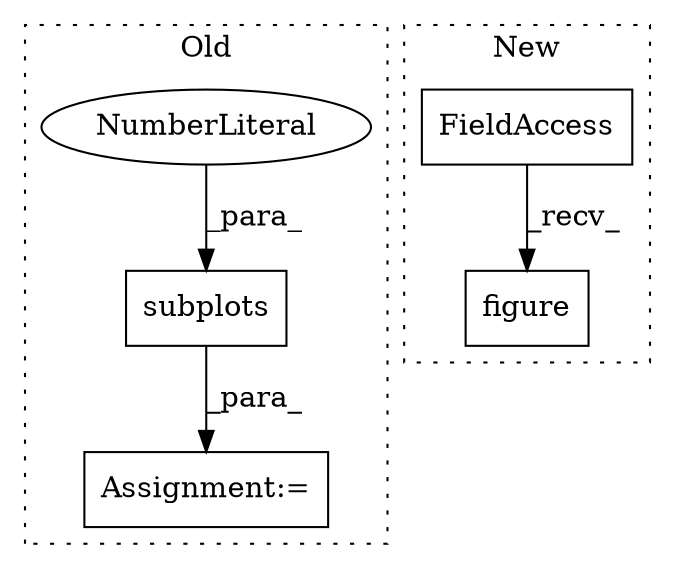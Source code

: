 digraph G {
subgraph cluster0 {
1 [label="subplots" a="32" s="704,716" l="9,1" shape="box"];
3 [label="NumberLiteral" a="34" s="713" l="1" shape="ellipse"];
5 [label="Assignment:=" a="7" s="684" l="2" shape="box"];
label = "Old";
style="dotted";
}
subgraph cluster1 {
2 [label="figure" a="32" s="992" l="8" shape="box"];
4 [label="FieldAccess" a="22" s="974" l="10" shape="box"];
label = "New";
style="dotted";
}
1 -> 5 [label="_para_"];
3 -> 1 [label="_para_"];
4 -> 2 [label="_recv_"];
}
